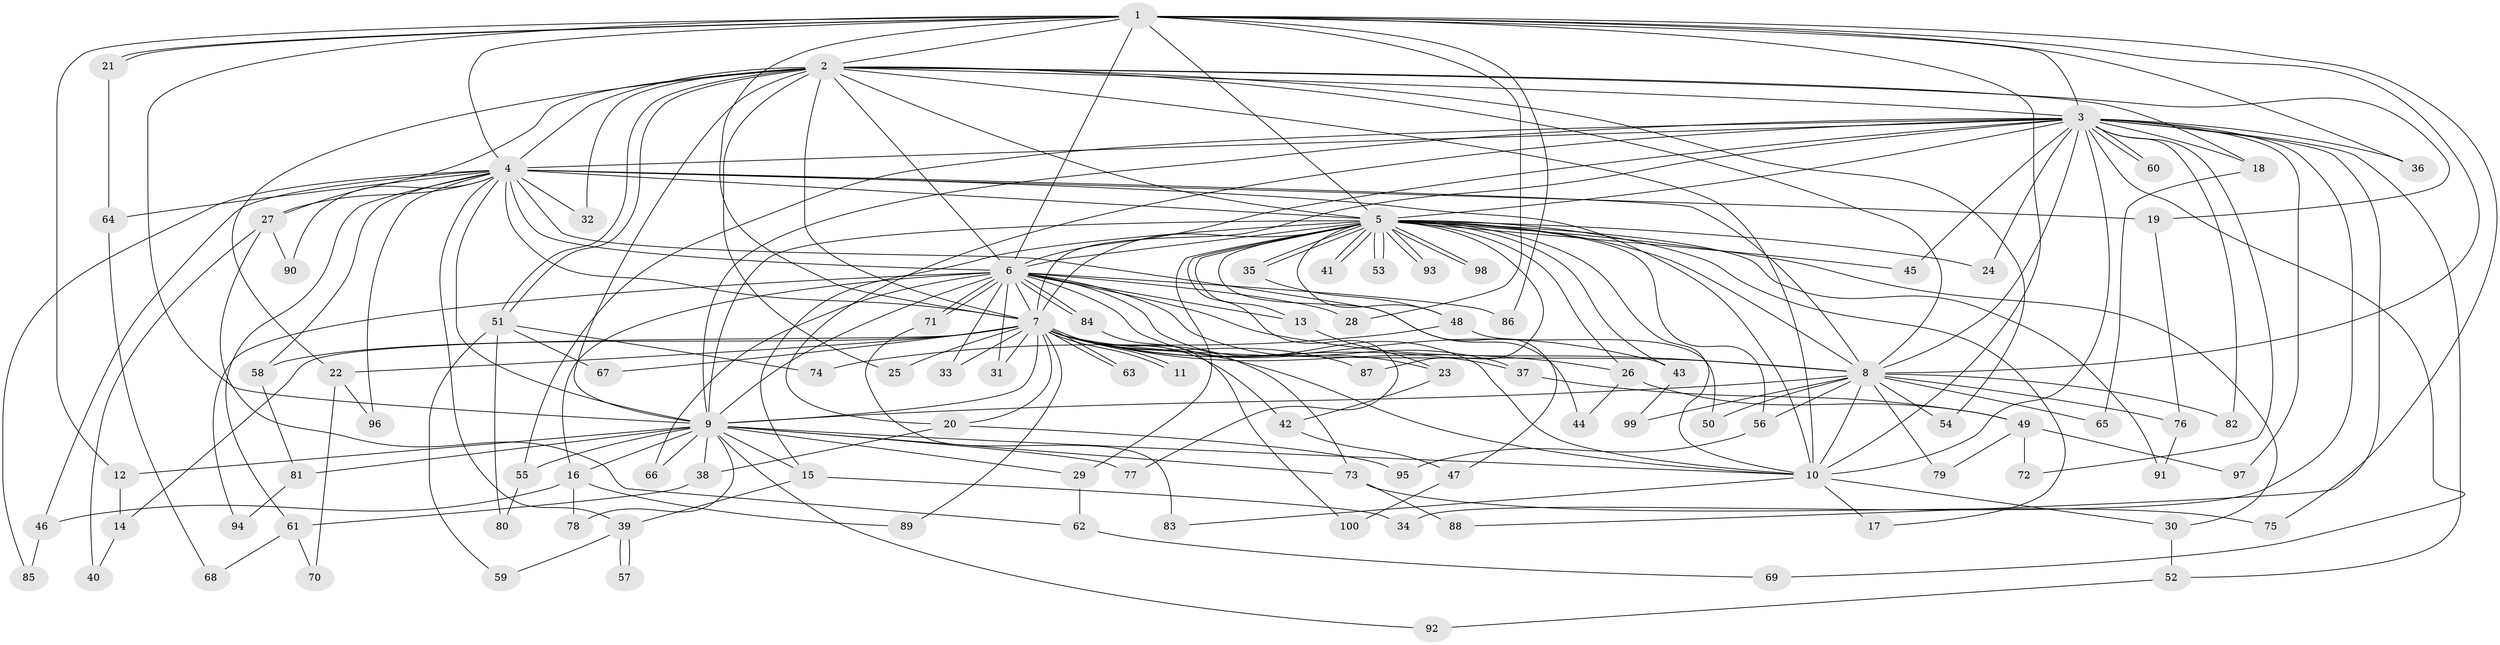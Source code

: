 // Generated by graph-tools (version 1.1) at 2025/38/02/21/25 10:38:52]
// undirected, 100 vertices, 225 edges
graph export_dot {
graph [start="1"]
  node [color=gray90,style=filled];
  1;
  2;
  3;
  4;
  5;
  6;
  7;
  8;
  9;
  10;
  11;
  12;
  13;
  14;
  15;
  16;
  17;
  18;
  19;
  20;
  21;
  22;
  23;
  24;
  25;
  26;
  27;
  28;
  29;
  30;
  31;
  32;
  33;
  34;
  35;
  36;
  37;
  38;
  39;
  40;
  41;
  42;
  43;
  44;
  45;
  46;
  47;
  48;
  49;
  50;
  51;
  52;
  53;
  54;
  55;
  56;
  57;
  58;
  59;
  60;
  61;
  62;
  63;
  64;
  65;
  66;
  67;
  68;
  69;
  70;
  71;
  72;
  73;
  74;
  75;
  76;
  77;
  78;
  79;
  80;
  81;
  82;
  83;
  84;
  85;
  86;
  87;
  88;
  89;
  90;
  91;
  92;
  93;
  94;
  95;
  96;
  97;
  98;
  99;
  100;
  1 -- 2;
  1 -- 3;
  1 -- 4;
  1 -- 5;
  1 -- 6;
  1 -- 7;
  1 -- 8;
  1 -- 9;
  1 -- 10;
  1 -- 12;
  1 -- 21;
  1 -- 21;
  1 -- 28;
  1 -- 36;
  1 -- 75;
  1 -- 86;
  2 -- 3;
  2 -- 4;
  2 -- 5;
  2 -- 6;
  2 -- 7;
  2 -- 8;
  2 -- 9;
  2 -- 10;
  2 -- 18;
  2 -- 19;
  2 -- 22;
  2 -- 25;
  2 -- 27;
  2 -- 32;
  2 -- 51;
  2 -- 51;
  2 -- 54;
  3 -- 4;
  3 -- 5;
  3 -- 6;
  3 -- 7;
  3 -- 8;
  3 -- 9;
  3 -- 10;
  3 -- 18;
  3 -- 20;
  3 -- 24;
  3 -- 34;
  3 -- 36;
  3 -- 45;
  3 -- 52;
  3 -- 55;
  3 -- 60;
  3 -- 60;
  3 -- 69;
  3 -- 72;
  3 -- 82;
  3 -- 88;
  3 -- 97;
  4 -- 5;
  4 -- 6;
  4 -- 7;
  4 -- 8;
  4 -- 9;
  4 -- 10;
  4 -- 19;
  4 -- 27;
  4 -- 32;
  4 -- 39;
  4 -- 44;
  4 -- 46;
  4 -- 58;
  4 -- 61;
  4 -- 64;
  4 -- 85;
  4 -- 90;
  4 -- 96;
  5 -- 6;
  5 -- 7;
  5 -- 8;
  5 -- 9;
  5 -- 10;
  5 -- 13;
  5 -- 15;
  5 -- 17;
  5 -- 24;
  5 -- 26;
  5 -- 29;
  5 -- 30;
  5 -- 35;
  5 -- 35;
  5 -- 41;
  5 -- 41;
  5 -- 43;
  5 -- 45;
  5 -- 47;
  5 -- 48;
  5 -- 53;
  5 -- 53;
  5 -- 56;
  5 -- 77;
  5 -- 87;
  5 -- 91;
  5 -- 93;
  5 -- 93;
  5 -- 98;
  5 -- 98;
  6 -- 7;
  6 -- 8;
  6 -- 9;
  6 -- 10;
  6 -- 13;
  6 -- 16;
  6 -- 23;
  6 -- 28;
  6 -- 31;
  6 -- 33;
  6 -- 37;
  6 -- 66;
  6 -- 71;
  6 -- 71;
  6 -- 84;
  6 -- 84;
  6 -- 86;
  6 -- 94;
  7 -- 8;
  7 -- 9;
  7 -- 10;
  7 -- 11;
  7 -- 11;
  7 -- 14;
  7 -- 20;
  7 -- 22;
  7 -- 25;
  7 -- 26;
  7 -- 31;
  7 -- 33;
  7 -- 37;
  7 -- 42;
  7 -- 43;
  7 -- 58;
  7 -- 63;
  7 -- 63;
  7 -- 67;
  7 -- 73;
  7 -- 87;
  7 -- 89;
  8 -- 9;
  8 -- 10;
  8 -- 50;
  8 -- 54;
  8 -- 56;
  8 -- 65;
  8 -- 76;
  8 -- 79;
  8 -- 82;
  8 -- 99;
  9 -- 10;
  9 -- 12;
  9 -- 15;
  9 -- 16;
  9 -- 29;
  9 -- 38;
  9 -- 55;
  9 -- 66;
  9 -- 73;
  9 -- 77;
  9 -- 78;
  9 -- 81;
  9 -- 92;
  10 -- 17;
  10 -- 30;
  10 -- 83;
  12 -- 14;
  13 -- 23;
  14 -- 40;
  15 -- 34;
  15 -- 39;
  16 -- 46;
  16 -- 78;
  16 -- 89;
  18 -- 65;
  19 -- 76;
  20 -- 38;
  20 -- 95;
  21 -- 64;
  22 -- 70;
  22 -- 96;
  23 -- 42;
  26 -- 44;
  26 -- 49;
  27 -- 40;
  27 -- 62;
  27 -- 90;
  29 -- 62;
  30 -- 52;
  35 -- 48;
  37 -- 49;
  38 -- 61;
  39 -- 57;
  39 -- 57;
  39 -- 59;
  42 -- 47;
  43 -- 99;
  46 -- 85;
  47 -- 100;
  48 -- 50;
  48 -- 74;
  49 -- 72;
  49 -- 79;
  49 -- 97;
  51 -- 59;
  51 -- 67;
  51 -- 74;
  51 -- 80;
  52 -- 92;
  55 -- 80;
  56 -- 95;
  58 -- 81;
  61 -- 68;
  61 -- 70;
  62 -- 69;
  64 -- 68;
  71 -- 83;
  73 -- 75;
  73 -- 88;
  76 -- 91;
  81 -- 94;
  84 -- 100;
}
